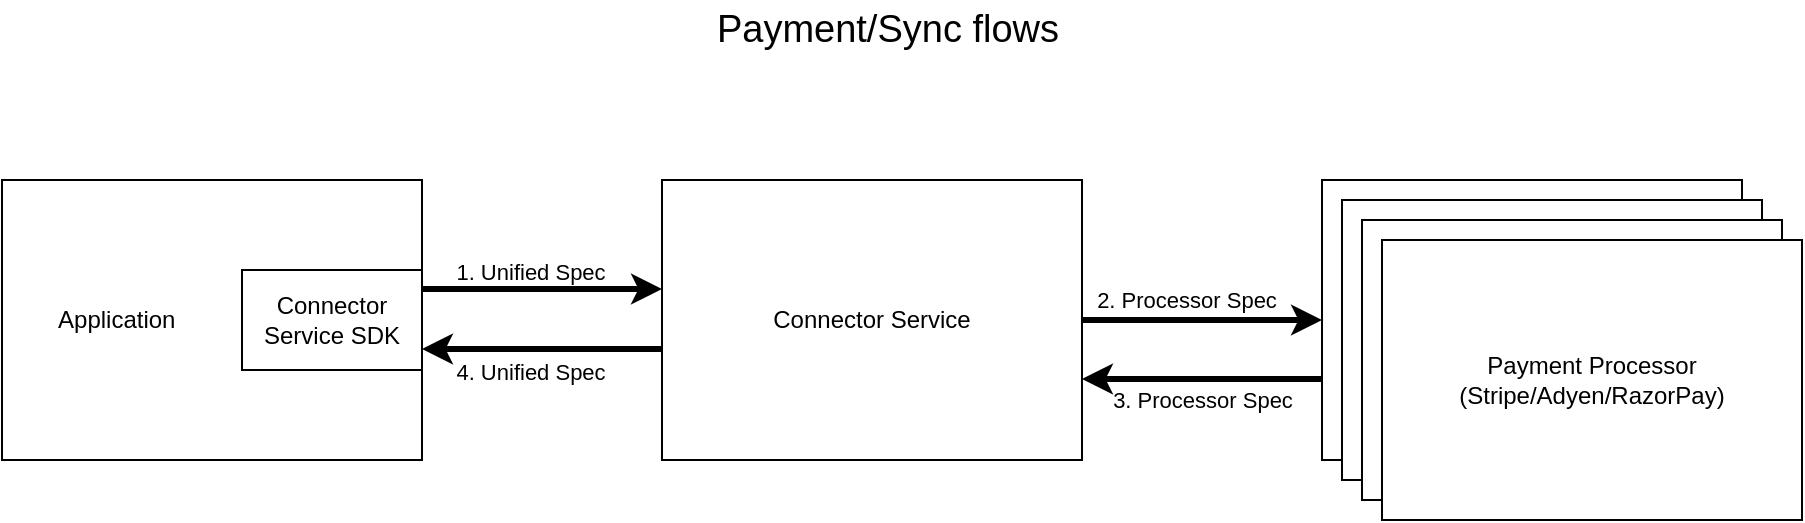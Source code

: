 <mxfile version="24.5.1" type="device" pages="2">
  <diagram name="Forward Flow" id="zNg3Aau0LLt6i5txw9q3">
    <mxGraphModel dx="1114" dy="878" grid="1" gridSize="10" guides="1" tooltips="1" connect="1" arrows="1" fold="1" page="1" pageScale="1" pageWidth="827" pageHeight="1169" math="0" shadow="0">
      <root>
        <mxCell id="0" />
        <mxCell id="1" parent="0" />
        <mxCell id="77LK5jHJWwRt8eCr4mNc-3" value="&amp;nbsp; &amp;nbsp; &amp;nbsp; &amp;nbsp; Application" style="rounded=0;whiteSpace=wrap;html=1;align=left;" vertex="1" parent="1">
          <mxGeometry x="110" y="400" width="210" height="140" as="geometry" />
        </mxCell>
        <mxCell id="77LK5jHJWwRt8eCr4mNc-6" style="edgeStyle=orthogonalEdgeStyle;rounded=0;orthogonalLoop=1;jettySize=auto;html=1;entryX=0;entryY=0.5;entryDx=0;entryDy=0;strokeWidth=3;" edge="1" parent="1">
          <mxGeometry relative="1" as="geometry">
            <mxPoint x="320" y="454.5" as="sourcePoint" />
            <mxPoint x="440" y="454.5" as="targetPoint" />
          </mxGeometry>
        </mxCell>
        <mxCell id="8FBcHUOcr_9tCSjZ70nX-1" value="1. Unified Spec" style="edgeLabel;html=1;align=center;verticalAlign=middle;resizable=0;points=[];" vertex="1" connectable="0" parent="77LK5jHJWwRt8eCr4mNc-6">
          <mxGeometry x="-0.1" y="4" relative="1" as="geometry">
            <mxPoint y="-5" as="offset" />
          </mxGeometry>
        </mxCell>
        <mxCell id="77LK5jHJWwRt8eCr4mNc-4" value="Connector Service SDK" style="rounded=0;whiteSpace=wrap;html=1;" vertex="1" parent="1">
          <mxGeometry x="230" y="445" width="90" height="50" as="geometry" />
        </mxCell>
        <mxCell id="77LK5jHJWwRt8eCr4mNc-17" style="edgeStyle=orthogonalEdgeStyle;rounded=0;orthogonalLoop=1;jettySize=auto;html=1;exitX=1;exitY=0.5;exitDx=0;exitDy=0;entryX=0;entryY=0.5;entryDx=0;entryDy=0;strokeWidth=3;" edge="1" parent="1" source="77LK5jHJWwRt8eCr4mNc-5">
          <mxGeometry relative="1" as="geometry">
            <mxPoint x="770" y="470" as="targetPoint" />
          </mxGeometry>
        </mxCell>
        <mxCell id="8FBcHUOcr_9tCSjZ70nX-2" value="2. Processor Spec" style="edgeLabel;html=1;align=center;verticalAlign=middle;resizable=0;points=[];" vertex="1" connectable="0" parent="77LK5jHJWwRt8eCr4mNc-17">
          <mxGeometry x="-0.137" y="-2" relative="1" as="geometry">
            <mxPoint y="-12" as="offset" />
          </mxGeometry>
        </mxCell>
        <mxCell id="77LK5jHJWwRt8eCr4mNc-5" value="Connector Service" style="rounded=0;whiteSpace=wrap;html=1;" vertex="1" parent="1">
          <mxGeometry x="440" y="400" width="210" height="140" as="geometry" />
        </mxCell>
        <mxCell id="77LK5jHJWwRt8eCr4mNc-13" value="Payment Processor" style="rounded=0;whiteSpace=wrap;html=1;" vertex="1" parent="1">
          <mxGeometry x="770" y="400" width="210" height="140" as="geometry" />
        </mxCell>
        <mxCell id="77LK5jHJWwRt8eCr4mNc-14" value="Payment Processor" style="rounded=0;whiteSpace=wrap;html=1;" vertex="1" parent="1">
          <mxGeometry x="780" y="410" width="210" height="140" as="geometry" />
        </mxCell>
        <mxCell id="77LK5jHJWwRt8eCr4mNc-15" value="Payment Processor" style="rounded=0;whiteSpace=wrap;html=1;" vertex="1" parent="1">
          <mxGeometry x="790" y="420" width="210" height="140" as="geometry" />
        </mxCell>
        <mxCell id="77LK5jHJWwRt8eCr4mNc-16" value="Payment Processor (Stripe/Adyen/RazorPay)" style="rounded=0;whiteSpace=wrap;html=1;" vertex="1" parent="1">
          <mxGeometry x="800" y="430" width="210" height="140" as="geometry" />
        </mxCell>
        <mxCell id="KaSqC20wKFClXjZU3t2r-1" style="edgeStyle=orthogonalEdgeStyle;rounded=0;orthogonalLoop=1;jettySize=auto;html=1;exitX=1;exitY=0.5;exitDx=0;exitDy=0;entryX=0;entryY=0.5;entryDx=0;entryDy=0;strokeWidth=3;startArrow=classic;startFill=1;endArrow=none;endFill=0;" edge="1" parent="1">
          <mxGeometry relative="1" as="geometry">
            <mxPoint x="650" y="499.5" as="sourcePoint" />
            <mxPoint x="770" y="499.5" as="targetPoint" />
          </mxGeometry>
        </mxCell>
        <mxCell id="KaSqC20wKFClXjZU3t2r-2" value="3. Processor Spec" style="edgeLabel;html=1;align=center;verticalAlign=middle;resizable=0;points=[];" vertex="1" connectable="0" parent="KaSqC20wKFClXjZU3t2r-1">
          <mxGeometry x="-0.137" y="-2" relative="1" as="geometry">
            <mxPoint x="8" y="8" as="offset" />
          </mxGeometry>
        </mxCell>
        <mxCell id="e-JKf6ZwvoglUBvfw2Pc-1" style="edgeStyle=orthogonalEdgeStyle;rounded=0;orthogonalLoop=1;jettySize=auto;html=1;entryX=0;entryY=0.5;entryDx=0;entryDy=0;strokeWidth=3;startArrow=classic;startFill=1;endArrow=none;endFill=0;" edge="1" parent="1">
          <mxGeometry relative="1" as="geometry">
            <mxPoint x="320" y="484.5" as="sourcePoint" />
            <mxPoint x="440" y="484.5" as="targetPoint" />
          </mxGeometry>
        </mxCell>
        <mxCell id="e-JKf6ZwvoglUBvfw2Pc-2" value="4. Unified Spec" style="edgeLabel;html=1;align=center;verticalAlign=middle;resizable=0;points=[];" vertex="1" connectable="0" parent="e-JKf6ZwvoglUBvfw2Pc-1">
          <mxGeometry x="-0.1" y="4" relative="1" as="geometry">
            <mxPoint y="15" as="offset" />
          </mxGeometry>
        </mxCell>
        <mxCell id="GxRgIf9gcBDF62sFEL4m-1" value="Payment/Sync flows" style="text;html=1;align=center;verticalAlign=middle;whiteSpace=wrap;rounded=0;fontSize=19;" vertex="1" parent="1">
          <mxGeometry x="380" y="310" width="346" height="30" as="geometry" />
        </mxCell>
      </root>
    </mxGraphModel>
  </diagram>
  <diagram name="Webhook Flow" id="F8ODjwI8AwgB4yu7YBrK">
    <mxGraphModel dx="1114" dy="878" grid="1" gridSize="10" guides="1" tooltips="1" connect="1" arrows="1" fold="1" page="1" pageScale="1" pageWidth="827" pageHeight="1169" math="0" shadow="0">
      <root>
        <mxCell id="q6p28R05sHDo9MqIgnQl-0" />
        <mxCell id="q6p28R05sHDo9MqIgnQl-1" parent="q6p28R05sHDo9MqIgnQl-0" />
        <mxCell id="q6p28R05sHDo9MqIgnQl-2" value="&amp;nbsp; &amp;nbsp; &amp;nbsp; &amp;nbsp; Application" style="rounded=0;whiteSpace=wrap;html=1;align=left;" vertex="1" parent="q6p28R05sHDo9MqIgnQl-1">
          <mxGeometry x="110" y="400" width="210" height="140" as="geometry" />
        </mxCell>
        <mxCell id="q6p28R05sHDo9MqIgnQl-4" value="Connector Service SDK" style="rounded=0;whiteSpace=wrap;html=1;" vertex="1" parent="q6p28R05sHDo9MqIgnQl-1">
          <mxGeometry x="230" y="440" width="90" height="55" as="geometry" />
        </mxCell>
        <mxCell id="q6p28R05sHDo9MqIgnQl-6" value="Connector Service" style="rounded=0;whiteSpace=wrap;html=1;" vertex="1" parent="q6p28R05sHDo9MqIgnQl-1">
          <mxGeometry x="480" y="400" width="210" height="140" as="geometry" />
        </mxCell>
        <mxCell id="q6p28R05sHDo9MqIgnQl-7" value="Payment Processor" style="rounded=0;whiteSpace=wrap;html=1;" vertex="1" parent="q6p28R05sHDo9MqIgnQl-1">
          <mxGeometry x="770" y="400" width="210" height="140" as="geometry" />
        </mxCell>
        <mxCell id="q6p28R05sHDo9MqIgnQl-8" value="Payment Processor" style="rounded=0;whiteSpace=wrap;html=1;" vertex="1" parent="q6p28R05sHDo9MqIgnQl-1">
          <mxGeometry x="780" y="410" width="210" height="140" as="geometry" />
        </mxCell>
        <mxCell id="q6p28R05sHDo9MqIgnQl-9" value="Payment Processor" style="rounded=0;whiteSpace=wrap;html=1;" vertex="1" parent="q6p28R05sHDo9MqIgnQl-1">
          <mxGeometry x="790" y="420" width="210" height="140" as="geometry" />
        </mxCell>
        <mxCell id="q6p28R05sHDo9MqIgnQl-10" style="edgeStyle=orthogonalEdgeStyle;rounded=0;orthogonalLoop=1;jettySize=auto;html=1;entryX=0.5;entryY=1;entryDx=0;entryDy=0;strokeWidth=2;" edge="1" parent="q6p28R05sHDo9MqIgnQl-1" source="q6p28R05sHDo9MqIgnQl-11" target="q6p28R05sHDo9MqIgnQl-2">
          <mxGeometry relative="1" as="geometry">
            <Array as="points">
              <mxPoint x="905" y="640" />
              <mxPoint x="215" y="640" />
            </Array>
          </mxGeometry>
        </mxCell>
        <mxCell id="287G574ln-CVxchtDRvX-0" value="1. Processor webhook spec" style="edgeLabel;html=1;align=center;verticalAlign=middle;resizable=0;points=[];" vertex="1" connectable="0" parent="q6p28R05sHDo9MqIgnQl-10">
          <mxGeometry x="-0.121" relative="1" as="geometry">
            <mxPoint x="-17" y="-10" as="offset" />
          </mxGeometry>
        </mxCell>
        <mxCell id="q6p28R05sHDo9MqIgnQl-11" value="Payment Processor (Stripe/Adyen/RazorPay)" style="rounded=0;whiteSpace=wrap;html=1;" vertex="1" parent="q6p28R05sHDo9MqIgnQl-1">
          <mxGeometry x="800" y="430" width="210" height="140" as="geometry" />
        </mxCell>
        <mxCell id="q6p28R05sHDo9MqIgnQl-16" style="edgeStyle=orthogonalEdgeStyle;rounded=0;orthogonalLoop=1;jettySize=auto;html=1;entryX=0.005;entryY=0.332;entryDx=0;entryDy=0;strokeWidth=2;entryPerimeter=0;" edge="1" parent="q6p28R05sHDo9MqIgnQl-1" target="q6p28R05sHDo9MqIgnQl-6">
          <mxGeometry relative="1" as="geometry">
            <mxPoint x="320" y="446" as="sourcePoint" />
            <mxPoint x="460" y="445" as="targetPoint" />
          </mxGeometry>
        </mxCell>
        <mxCell id="287G574ln-CVxchtDRvX-2" value="2. Processor webhook spec" style="edgeLabel;html=1;align=center;verticalAlign=middle;resizable=0;points=[];" vertex="1" connectable="0" parent="q6p28R05sHDo9MqIgnQl-16">
          <mxGeometry x="-0.15" y="3" relative="1" as="geometry">
            <mxPoint x="9" y="-12" as="offset" />
          </mxGeometry>
        </mxCell>
        <mxCell id="287G574ln-CVxchtDRvX-1" style="edgeStyle=orthogonalEdgeStyle;rounded=0;orthogonalLoop=1;jettySize=auto;html=1;strokeWidth=2;startArrow=classic;startFill=1;endArrow=none;endFill=0;exitX=1;exitY=0.75;exitDx=0;exitDy=0;" edge="1" parent="q6p28R05sHDo9MqIgnQl-1" source="q6p28R05sHDo9MqIgnQl-4">
          <mxGeometry relative="1" as="geometry">
            <mxPoint x="340" y="479.5" as="sourcePoint" />
            <mxPoint x="480" y="480" as="targetPoint" />
          </mxGeometry>
        </mxCell>
        <mxCell id="287G574ln-CVxchtDRvX-3" value="3. Unified spec" style="edgeLabel;html=1;align=center;verticalAlign=middle;resizable=0;points=[];" vertex="1" connectable="0" parent="287G574ln-CVxchtDRvX-1">
          <mxGeometry x="-0.033" y="-4" relative="1" as="geometry">
            <mxPoint y="17" as="offset" />
          </mxGeometry>
        </mxCell>
        <mxCell id="EFN_iAPXMAUf9mylzPbP-0" value="Webhook/Async flows" style="text;html=1;align=center;verticalAlign=middle;whiteSpace=wrap;rounded=0;fontSize=19;" vertex="1" parent="q6p28R05sHDo9MqIgnQl-1">
          <mxGeometry x="380" y="310" width="346" height="30" as="geometry" />
        </mxCell>
      </root>
    </mxGraphModel>
  </diagram>
</mxfile>
